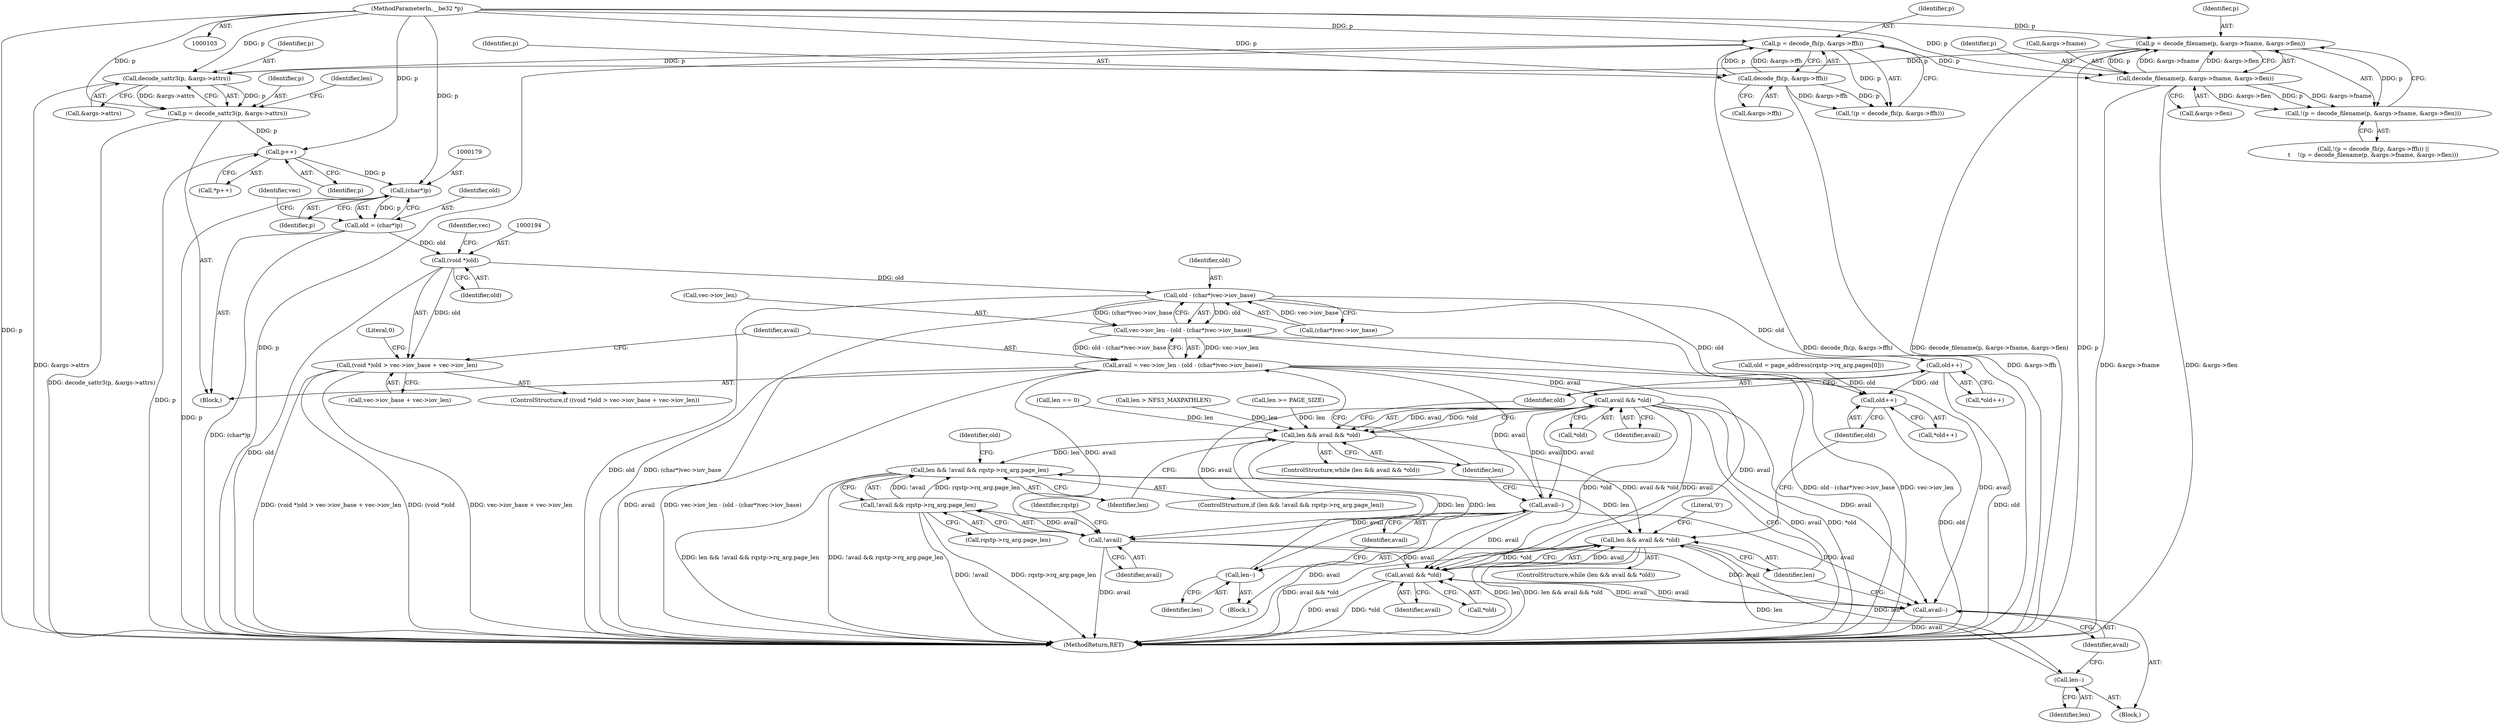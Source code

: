 digraph "0_linux_13bf9fbff0e5e099e2b6f003a0ab8ae145436309@pointer" {
"1000123" [label="(Call,p = decode_filename(p, &args->fname, &args->flen))"];
"1000105" [label="(MethodParameterIn,__be32 *p)"];
"1000125" [label="(Call,decode_filename(p, &args->fname, &args->flen))"];
"1000114" [label="(Call,p = decode_fh(p, &args->ffh))"];
"1000116" [label="(Call,decode_fh(p, &args->ffh))"];
"1000122" [label="(Call,!(p = decode_filename(p, &args->fname, &args->flen)))"];
"1000139" [label="(Call,decode_sattr3(p, &args->attrs))"];
"1000137" [label="(Call,p = decode_sattr3(p, &args->attrs))"];
"1000149" [label="(Call,p++)"];
"1000178" [label="(Call,(char*)p)"];
"1000176" [label="(Call,old = (char*)p)"];
"1000193" [label="(Call,(void *)old)"];
"1000192" [label="(Call,(void *)old > vec->iov_base + vec->iov_len)"];
"1000211" [label="(Call,old - (char*)vec->iov_base)"];
"1000207" [label="(Call,vec->iov_len - (old - (char*)vec->iov_base))"];
"1000205" [label="(Call,avail = vec->iov_len - (old - (char*)vec->iov_base))"];
"1000221" [label="(Call,avail && *old)"];
"1000219" [label="(Call,len && avail && *old)"];
"1000229" [label="(Call,len--)"];
"1000234" [label="(Call,len && !avail && rqstp->rq_arg.page_len)"];
"1000256" [label="(Call,len && avail && *old)"];
"1000266" [label="(Call,len--)"];
"1000231" [label="(Call,avail--)"];
"1000237" [label="(Call,!avail)"];
"1000236" [label="(Call,!avail && rqstp->rq_arg.page_len)"];
"1000258" [label="(Call,avail && *old)"];
"1000268" [label="(Call,avail--)"];
"1000227" [label="(Call,old++)"];
"1000264" [label="(Call,old++)"];
"1000246" [label="(Identifier,old)"];
"1000195" [label="(Identifier,old)"];
"1000228" [label="(Identifier,old)"];
"1000180" [label="(Identifier,p)"];
"1000105" [label="(MethodParameterIn,__be32 *p)"];
"1000140" [label="(Identifier,p)"];
"1000153" [label="(Call,len == 0)"];
"1000235" [label="(Identifier,len)"];
"1000123" [label="(Call,p = decode_filename(p, &args->fname, &args->flen))"];
"1000267" [label="(Identifier,len)"];
"1000266" [label="(Call,len--)"];
"1000177" [label="(Identifier,old)"];
"1000258" [label="(Call,avail && *old)"];
"1000150" [label="(Identifier,p)"];
"1000192" [label="(Call,(void *)old > vec->iov_base + vec->iov_len)"];
"1000257" [label="(Identifier,len)"];
"1000239" [label="(Call,rqstp->rq_arg.page_len)"];
"1000112" [label="(Call,!(p = decode_fh(p, &args->ffh)) ||\n\t    !(p = decode_filename(p, &args->fname, &args->flen)))"];
"1000198" [label="(Identifier,vec)"];
"1000193" [label="(Call,(void *)old)"];
"1000241" [label="(Identifier,rqstp)"];
"1000212" [label="(Identifier,old)"];
"1000236" [label="(Call,!avail && rqstp->rq_arg.page_len)"];
"1000114" [label="(Call,p = decode_fh(p, &args->ffh))"];
"1000277" [label="(MethodReturn,RET)"];
"1000182" [label="(Identifier,vec)"];
"1000213" [label="(Call,(char*)vec->iov_base)"];
"1000226" [label="(Call,*old++)"];
"1000259" [label="(Identifier,avail)"];
"1000141" [label="(Call,&args->attrs)"];
"1000265" [label="(Identifier,old)"];
"1000118" [label="(Call,&args->ffh)"];
"1000176" [label="(Call,old = (char*)p)"];
"1000233" [label="(ControlStructure,if (len && !avail && rqstp->rq_arg.page_len))"];
"1000219" [label="(Call,len && avail && *old)"];
"1000232" [label="(Identifier,avail)"];
"1000222" [label="(Identifier,avail)"];
"1000260" [label="(Call,*old)"];
"1000229" [label="(Call,len--)"];
"1000220" [label="(Identifier,len)"];
"1000207" [label="(Call,vec->iov_len - (old - (char*)vec->iov_base))"];
"1000126" [label="(Identifier,p)"];
"1000238" [label="(Identifier,avail)"];
"1000263" [label="(Call,*old++)"];
"1000116" [label="(Call,decode_fh(p, &args->ffh))"];
"1000137" [label="(Call,p = decode_sattr3(p, &args->attrs))"];
"1000204" [label="(Literal,0)"];
"1000234" [label="(Call,len && !avail && rqstp->rq_arg.page_len)"];
"1000269" [label="(Identifier,avail)"];
"1000191" [label="(ControlStructure,if ((void *)old > vec->iov_base + vec->iov_len))"];
"1000255" [label="(ControlStructure,while (len && avail && *old))"];
"1000256" [label="(Call,len && avail && *old)"];
"1000262" [label="(Block,)"];
"1000117" [label="(Identifier,p)"];
"1000138" [label="(Identifier,p)"];
"1000237" [label="(Call,!avail)"];
"1000268" [label="(Call,avail--)"];
"1000270" [label="(Literal,'\0')"];
"1000223" [label="(Call,*old)"];
"1000113" [label="(Call,!(p = decode_fh(p, &args->ffh)))"];
"1000206" [label="(Identifier,avail)"];
"1000107" [label="(Block,)"];
"1000211" [label="(Call,old - (char*)vec->iov_base)"];
"1000149" [label="(Call,p++)"];
"1000122" [label="(Call,!(p = decode_filename(p, &args->fname, &args->flen)))"];
"1000196" [label="(Call,vec->iov_base + vec->iov_len)"];
"1000225" [label="(Block,)"];
"1000231" [label="(Call,avail--)"];
"1000127" [label="(Call,&args->fname)"];
"1000148" [label="(Call,*p++)"];
"1000146" [label="(Identifier,len)"];
"1000124" [label="(Identifier,p)"];
"1000157" [label="(Call,len > NFS3_MAXPATHLEN)"];
"1000115" [label="(Identifier,p)"];
"1000227" [label="(Call,old++)"];
"1000160" [label="(Call,len >= PAGE_SIZE)"];
"1000131" [label="(Call,&args->flen)"];
"1000221" [label="(Call,avail && *old)"];
"1000230" [label="(Identifier,len)"];
"1000178" [label="(Call,(char*)p)"];
"1000125" [label="(Call,decode_filename(p, &args->fname, &args->flen))"];
"1000139" [label="(Call,decode_sattr3(p, &args->attrs))"];
"1000264" [label="(Call,old++)"];
"1000245" [label="(Call,old = page_address(rqstp->rq_arg.pages[0]))"];
"1000208" [label="(Call,vec->iov_len)"];
"1000218" [label="(ControlStructure,while (len && avail && *old))"];
"1000205" [label="(Call,avail = vec->iov_len - (old - (char*)vec->iov_base))"];
"1000123" -> "1000122"  [label="AST: "];
"1000123" -> "1000125"  [label="CFG: "];
"1000124" -> "1000123"  [label="AST: "];
"1000125" -> "1000123"  [label="AST: "];
"1000122" -> "1000123"  [label="CFG: "];
"1000123" -> "1000277"  [label="DDG: decode_filename(p, &args->fname, &args->flen)"];
"1000123" -> "1000277"  [label="DDG: p"];
"1000123" -> "1000122"  [label="DDG: p"];
"1000105" -> "1000123"  [label="DDG: p"];
"1000125" -> "1000123"  [label="DDG: p"];
"1000125" -> "1000123"  [label="DDG: &args->fname"];
"1000125" -> "1000123"  [label="DDG: &args->flen"];
"1000123" -> "1000139"  [label="DDG: p"];
"1000105" -> "1000103"  [label="AST: "];
"1000105" -> "1000277"  [label="DDG: p"];
"1000105" -> "1000114"  [label="DDG: p"];
"1000105" -> "1000116"  [label="DDG: p"];
"1000105" -> "1000125"  [label="DDG: p"];
"1000105" -> "1000137"  [label="DDG: p"];
"1000105" -> "1000139"  [label="DDG: p"];
"1000105" -> "1000149"  [label="DDG: p"];
"1000105" -> "1000178"  [label="DDG: p"];
"1000125" -> "1000131"  [label="CFG: "];
"1000126" -> "1000125"  [label="AST: "];
"1000127" -> "1000125"  [label="AST: "];
"1000131" -> "1000125"  [label="AST: "];
"1000125" -> "1000277"  [label="DDG: &args->fname"];
"1000125" -> "1000277"  [label="DDG: &args->flen"];
"1000125" -> "1000122"  [label="DDG: p"];
"1000125" -> "1000122"  [label="DDG: &args->fname"];
"1000125" -> "1000122"  [label="DDG: &args->flen"];
"1000114" -> "1000125"  [label="DDG: p"];
"1000114" -> "1000113"  [label="AST: "];
"1000114" -> "1000116"  [label="CFG: "];
"1000115" -> "1000114"  [label="AST: "];
"1000116" -> "1000114"  [label="AST: "];
"1000113" -> "1000114"  [label="CFG: "];
"1000114" -> "1000277"  [label="DDG: p"];
"1000114" -> "1000277"  [label="DDG: decode_fh(p, &args->ffh)"];
"1000114" -> "1000113"  [label="DDG: p"];
"1000116" -> "1000114"  [label="DDG: p"];
"1000116" -> "1000114"  [label="DDG: &args->ffh"];
"1000114" -> "1000139"  [label="DDG: p"];
"1000116" -> "1000118"  [label="CFG: "];
"1000117" -> "1000116"  [label="AST: "];
"1000118" -> "1000116"  [label="AST: "];
"1000116" -> "1000277"  [label="DDG: &args->ffh"];
"1000116" -> "1000113"  [label="DDG: p"];
"1000116" -> "1000113"  [label="DDG: &args->ffh"];
"1000122" -> "1000112"  [label="AST: "];
"1000112" -> "1000122"  [label="CFG: "];
"1000139" -> "1000137"  [label="AST: "];
"1000139" -> "1000141"  [label="CFG: "];
"1000140" -> "1000139"  [label="AST: "];
"1000141" -> "1000139"  [label="AST: "];
"1000137" -> "1000139"  [label="CFG: "];
"1000139" -> "1000277"  [label="DDG: &args->attrs"];
"1000139" -> "1000137"  [label="DDG: p"];
"1000139" -> "1000137"  [label="DDG: &args->attrs"];
"1000137" -> "1000107"  [label="AST: "];
"1000138" -> "1000137"  [label="AST: "];
"1000146" -> "1000137"  [label="CFG: "];
"1000137" -> "1000277"  [label="DDG: decode_sattr3(p, &args->attrs)"];
"1000137" -> "1000149"  [label="DDG: p"];
"1000149" -> "1000148"  [label="AST: "];
"1000149" -> "1000150"  [label="CFG: "];
"1000150" -> "1000149"  [label="AST: "];
"1000148" -> "1000149"  [label="CFG: "];
"1000149" -> "1000277"  [label="DDG: p"];
"1000149" -> "1000178"  [label="DDG: p"];
"1000178" -> "1000176"  [label="AST: "];
"1000178" -> "1000180"  [label="CFG: "];
"1000179" -> "1000178"  [label="AST: "];
"1000180" -> "1000178"  [label="AST: "];
"1000176" -> "1000178"  [label="CFG: "];
"1000178" -> "1000277"  [label="DDG: p"];
"1000178" -> "1000176"  [label="DDG: p"];
"1000176" -> "1000107"  [label="AST: "];
"1000177" -> "1000176"  [label="AST: "];
"1000182" -> "1000176"  [label="CFG: "];
"1000176" -> "1000277"  [label="DDG: (char*)p"];
"1000176" -> "1000193"  [label="DDG: old"];
"1000193" -> "1000192"  [label="AST: "];
"1000193" -> "1000195"  [label="CFG: "];
"1000194" -> "1000193"  [label="AST: "];
"1000195" -> "1000193"  [label="AST: "];
"1000198" -> "1000193"  [label="CFG: "];
"1000193" -> "1000277"  [label="DDG: old"];
"1000193" -> "1000192"  [label="DDG: old"];
"1000193" -> "1000211"  [label="DDG: old"];
"1000192" -> "1000191"  [label="AST: "];
"1000192" -> "1000196"  [label="CFG: "];
"1000196" -> "1000192"  [label="AST: "];
"1000204" -> "1000192"  [label="CFG: "];
"1000206" -> "1000192"  [label="CFG: "];
"1000192" -> "1000277"  [label="DDG: (void *)old"];
"1000192" -> "1000277"  [label="DDG: vec->iov_base + vec->iov_len"];
"1000192" -> "1000277"  [label="DDG: (void *)old > vec->iov_base + vec->iov_len"];
"1000211" -> "1000207"  [label="AST: "];
"1000211" -> "1000213"  [label="CFG: "];
"1000212" -> "1000211"  [label="AST: "];
"1000213" -> "1000211"  [label="AST: "];
"1000207" -> "1000211"  [label="CFG: "];
"1000211" -> "1000277"  [label="DDG: old"];
"1000211" -> "1000277"  [label="DDG: (char*)vec->iov_base"];
"1000211" -> "1000207"  [label="DDG: old"];
"1000211" -> "1000207"  [label="DDG: (char*)vec->iov_base"];
"1000213" -> "1000211"  [label="DDG: vec->iov_base"];
"1000211" -> "1000227"  [label="DDG: old"];
"1000211" -> "1000264"  [label="DDG: old"];
"1000207" -> "1000205"  [label="AST: "];
"1000208" -> "1000207"  [label="AST: "];
"1000205" -> "1000207"  [label="CFG: "];
"1000207" -> "1000277"  [label="DDG: vec->iov_len"];
"1000207" -> "1000277"  [label="DDG: old - (char*)vec->iov_base"];
"1000207" -> "1000205"  [label="DDG: vec->iov_len"];
"1000207" -> "1000205"  [label="DDG: old - (char*)vec->iov_base"];
"1000205" -> "1000107"  [label="AST: "];
"1000206" -> "1000205"  [label="AST: "];
"1000220" -> "1000205"  [label="CFG: "];
"1000205" -> "1000277"  [label="DDG: avail"];
"1000205" -> "1000277"  [label="DDG: vec->iov_len - (old - (char*)vec->iov_base)"];
"1000205" -> "1000221"  [label="DDG: avail"];
"1000205" -> "1000231"  [label="DDG: avail"];
"1000205" -> "1000237"  [label="DDG: avail"];
"1000205" -> "1000258"  [label="DDG: avail"];
"1000205" -> "1000268"  [label="DDG: avail"];
"1000221" -> "1000219"  [label="AST: "];
"1000221" -> "1000222"  [label="CFG: "];
"1000221" -> "1000223"  [label="CFG: "];
"1000222" -> "1000221"  [label="AST: "];
"1000223" -> "1000221"  [label="AST: "];
"1000219" -> "1000221"  [label="CFG: "];
"1000221" -> "1000277"  [label="DDG: *old"];
"1000221" -> "1000277"  [label="DDG: avail"];
"1000221" -> "1000219"  [label="DDG: avail"];
"1000221" -> "1000219"  [label="DDG: *old"];
"1000231" -> "1000221"  [label="DDG: avail"];
"1000221" -> "1000231"  [label="DDG: avail"];
"1000221" -> "1000237"  [label="DDG: avail"];
"1000221" -> "1000258"  [label="DDG: avail"];
"1000221" -> "1000258"  [label="DDG: *old"];
"1000221" -> "1000268"  [label="DDG: avail"];
"1000219" -> "1000218"  [label="AST: "];
"1000219" -> "1000220"  [label="CFG: "];
"1000220" -> "1000219"  [label="AST: "];
"1000228" -> "1000219"  [label="CFG: "];
"1000235" -> "1000219"  [label="CFG: "];
"1000229" -> "1000219"  [label="DDG: len"];
"1000157" -> "1000219"  [label="DDG: len"];
"1000153" -> "1000219"  [label="DDG: len"];
"1000160" -> "1000219"  [label="DDG: len"];
"1000219" -> "1000229"  [label="DDG: len"];
"1000219" -> "1000234"  [label="DDG: len"];
"1000219" -> "1000256"  [label="DDG: avail && *old"];
"1000229" -> "1000225"  [label="AST: "];
"1000229" -> "1000230"  [label="CFG: "];
"1000230" -> "1000229"  [label="AST: "];
"1000232" -> "1000229"  [label="CFG: "];
"1000234" -> "1000233"  [label="AST: "];
"1000234" -> "1000235"  [label="CFG: "];
"1000234" -> "1000236"  [label="CFG: "];
"1000235" -> "1000234"  [label="AST: "];
"1000236" -> "1000234"  [label="AST: "];
"1000246" -> "1000234"  [label="CFG: "];
"1000257" -> "1000234"  [label="CFG: "];
"1000234" -> "1000277"  [label="DDG: !avail && rqstp->rq_arg.page_len"];
"1000234" -> "1000277"  [label="DDG: len && !avail && rqstp->rq_arg.page_len"];
"1000236" -> "1000234"  [label="DDG: !avail"];
"1000236" -> "1000234"  [label="DDG: rqstp->rq_arg.page_len"];
"1000234" -> "1000256"  [label="DDG: len"];
"1000256" -> "1000255"  [label="AST: "];
"1000256" -> "1000257"  [label="CFG: "];
"1000256" -> "1000258"  [label="CFG: "];
"1000257" -> "1000256"  [label="AST: "];
"1000258" -> "1000256"  [label="AST: "];
"1000265" -> "1000256"  [label="CFG: "];
"1000270" -> "1000256"  [label="CFG: "];
"1000256" -> "1000277"  [label="DDG: avail && *old"];
"1000256" -> "1000277"  [label="DDG: len"];
"1000256" -> "1000277"  [label="DDG: len && avail && *old"];
"1000266" -> "1000256"  [label="DDG: len"];
"1000258" -> "1000256"  [label="DDG: avail"];
"1000258" -> "1000256"  [label="DDG: *old"];
"1000256" -> "1000266"  [label="DDG: len"];
"1000266" -> "1000262"  [label="AST: "];
"1000266" -> "1000267"  [label="CFG: "];
"1000267" -> "1000266"  [label="AST: "];
"1000269" -> "1000266"  [label="CFG: "];
"1000231" -> "1000225"  [label="AST: "];
"1000231" -> "1000232"  [label="CFG: "];
"1000232" -> "1000231"  [label="AST: "];
"1000220" -> "1000231"  [label="CFG: "];
"1000231" -> "1000277"  [label="DDG: avail"];
"1000231" -> "1000237"  [label="DDG: avail"];
"1000231" -> "1000258"  [label="DDG: avail"];
"1000231" -> "1000268"  [label="DDG: avail"];
"1000237" -> "1000236"  [label="AST: "];
"1000237" -> "1000238"  [label="CFG: "];
"1000238" -> "1000237"  [label="AST: "];
"1000241" -> "1000237"  [label="CFG: "];
"1000236" -> "1000237"  [label="CFG: "];
"1000237" -> "1000277"  [label="DDG: avail"];
"1000237" -> "1000236"  [label="DDG: avail"];
"1000237" -> "1000258"  [label="DDG: avail"];
"1000237" -> "1000268"  [label="DDG: avail"];
"1000236" -> "1000239"  [label="CFG: "];
"1000239" -> "1000236"  [label="AST: "];
"1000236" -> "1000277"  [label="DDG: !avail"];
"1000236" -> "1000277"  [label="DDG: rqstp->rq_arg.page_len"];
"1000258" -> "1000259"  [label="CFG: "];
"1000258" -> "1000260"  [label="CFG: "];
"1000259" -> "1000258"  [label="AST: "];
"1000260" -> "1000258"  [label="AST: "];
"1000258" -> "1000277"  [label="DDG: avail"];
"1000258" -> "1000277"  [label="DDG: *old"];
"1000268" -> "1000258"  [label="DDG: avail"];
"1000258" -> "1000268"  [label="DDG: avail"];
"1000268" -> "1000262"  [label="AST: "];
"1000268" -> "1000269"  [label="CFG: "];
"1000269" -> "1000268"  [label="AST: "];
"1000257" -> "1000268"  [label="CFG: "];
"1000268" -> "1000277"  [label="DDG: avail"];
"1000227" -> "1000226"  [label="AST: "];
"1000227" -> "1000228"  [label="CFG: "];
"1000228" -> "1000227"  [label="AST: "];
"1000226" -> "1000227"  [label="CFG: "];
"1000227" -> "1000277"  [label="DDG: old"];
"1000227" -> "1000264"  [label="DDG: old"];
"1000264" -> "1000263"  [label="AST: "];
"1000264" -> "1000265"  [label="CFG: "];
"1000265" -> "1000264"  [label="AST: "];
"1000263" -> "1000264"  [label="CFG: "];
"1000264" -> "1000277"  [label="DDG: old"];
"1000245" -> "1000264"  [label="DDG: old"];
}
